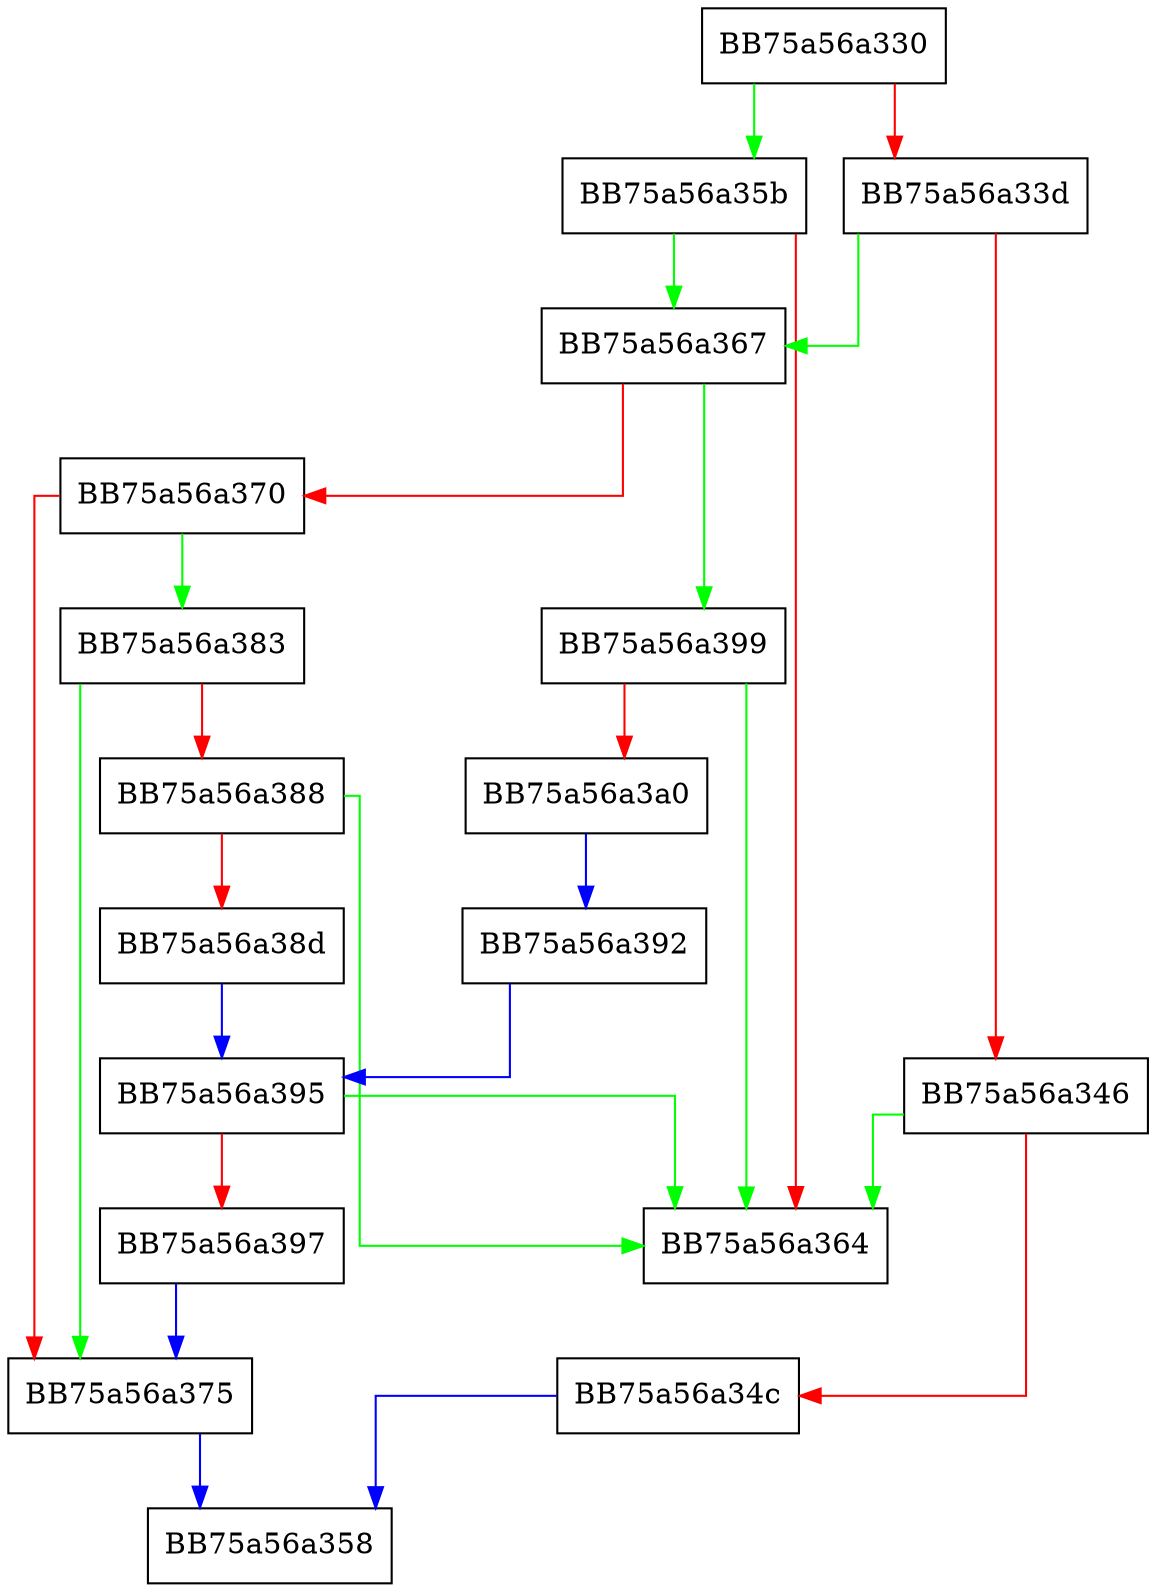 digraph match_start_line {
  node [shape="box"];
  graph [splines=ortho];
  BB75a56a330 -> BB75a56a35b [color="green"];
  BB75a56a330 -> BB75a56a33d [color="red"];
  BB75a56a33d -> BB75a56a367 [color="green"];
  BB75a56a33d -> BB75a56a346 [color="red"];
  BB75a56a346 -> BB75a56a364 [color="green"];
  BB75a56a346 -> BB75a56a34c [color="red"];
  BB75a56a34c -> BB75a56a358 [color="blue"];
  BB75a56a35b -> BB75a56a367 [color="green"];
  BB75a56a35b -> BB75a56a364 [color="red"];
  BB75a56a367 -> BB75a56a399 [color="green"];
  BB75a56a367 -> BB75a56a370 [color="red"];
  BB75a56a370 -> BB75a56a383 [color="green"];
  BB75a56a370 -> BB75a56a375 [color="red"];
  BB75a56a375 -> BB75a56a358 [color="blue"];
  BB75a56a383 -> BB75a56a375 [color="green"];
  BB75a56a383 -> BB75a56a388 [color="red"];
  BB75a56a388 -> BB75a56a364 [color="green"];
  BB75a56a388 -> BB75a56a38d [color="red"];
  BB75a56a38d -> BB75a56a395 [color="blue"];
  BB75a56a392 -> BB75a56a395 [color="blue"];
  BB75a56a395 -> BB75a56a364 [color="green"];
  BB75a56a395 -> BB75a56a397 [color="red"];
  BB75a56a397 -> BB75a56a375 [color="blue"];
  BB75a56a399 -> BB75a56a364 [color="green"];
  BB75a56a399 -> BB75a56a3a0 [color="red"];
  BB75a56a3a0 -> BB75a56a392 [color="blue"];
}